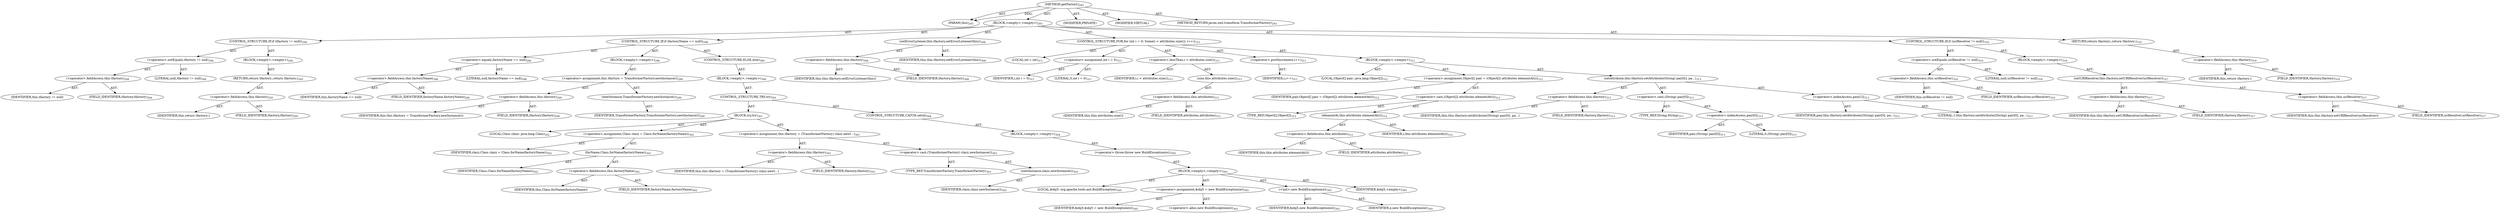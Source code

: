 digraph "getFactory" {  
"111669149702" [label = <(METHOD,getFactory)<SUB>293</SUB>> ]
"115964116997" [label = <(PARAM,this)<SUB>293</SUB>> ]
"25769803809" [label = <(BLOCK,&lt;empty&gt;,&lt;empty&gt;)<SUB>293</SUB>> ]
"47244640278" [label = <(CONTROL_STRUCTURE,IF,if (tfactory != null))<SUB>294</SUB>> ]
"30064771227" [label = <(&lt;operator&gt;.notEquals,tfactory != null)<SUB>294</SUB>> ]
"30064771228" [label = <(&lt;operator&gt;.fieldAccess,this.tfactory)<SUB>294</SUB>> ]
"68719476870" [label = <(IDENTIFIER,this,tfactory != null)> ]
"55834574885" [label = <(FIELD_IDENTIFIER,tfactory,tfactory)<SUB>294</SUB>> ]
"90194313241" [label = <(LITERAL,null,tfactory != null)<SUB>294</SUB>> ]
"25769803810" [label = <(BLOCK,&lt;empty&gt;,&lt;empty&gt;)<SUB>294</SUB>> ]
"146028888065" [label = <(RETURN,return tfactory;,return tfactory;)<SUB>295</SUB>> ]
"30064771229" [label = <(&lt;operator&gt;.fieldAccess,this.tfactory)<SUB>295</SUB>> ]
"68719476871" [label = <(IDENTIFIER,this,return tfactory;)> ]
"55834574886" [label = <(FIELD_IDENTIFIER,tfactory,tfactory)<SUB>295</SUB>> ]
"47244640279" [label = <(CONTROL_STRUCTURE,IF,if (factoryName == null))<SUB>298</SUB>> ]
"30064771230" [label = <(&lt;operator&gt;.equals,factoryName == null)<SUB>298</SUB>> ]
"30064771231" [label = <(&lt;operator&gt;.fieldAccess,this.factoryName)<SUB>298</SUB>> ]
"68719476872" [label = <(IDENTIFIER,this,factoryName == null)> ]
"55834574887" [label = <(FIELD_IDENTIFIER,factoryName,factoryName)<SUB>298</SUB>> ]
"90194313242" [label = <(LITERAL,null,factoryName == null)<SUB>298</SUB>> ]
"25769803811" [label = <(BLOCK,&lt;empty&gt;,&lt;empty&gt;)<SUB>298</SUB>> ]
"30064771232" [label = <(&lt;operator&gt;.assignment,this.tfactory = TransformerFactory.newInstance())<SUB>299</SUB>> ]
"30064771233" [label = <(&lt;operator&gt;.fieldAccess,this.tfactory)<SUB>299</SUB>> ]
"68719476873" [label = <(IDENTIFIER,this,this.tfactory = TransformerFactory.newInstance())> ]
"55834574888" [label = <(FIELD_IDENTIFIER,tfactory,tfactory)<SUB>299</SUB>> ]
"30064771234" [label = <(newInstance,TransformerFactory.newInstance())<SUB>299</SUB>> ]
"68719476874" [label = <(IDENTIFIER,TransformerFactory,TransformerFactory.newInstance())<SUB>299</SUB>> ]
"47244640280" [label = <(CONTROL_STRUCTURE,ELSE,else)<SUB>300</SUB>> ]
"25769803812" [label = <(BLOCK,&lt;empty&gt;,&lt;empty&gt;)<SUB>300</SUB>> ]
"47244640281" [label = <(CONTROL_STRUCTURE,TRY,try)<SUB>301</SUB>> ]
"25769803813" [label = <(BLOCK,try,try)<SUB>301</SUB>> ]
"94489280530" [label = <(LOCAL,Class clazz: java.lang.Class)<SUB>302</SUB>> ]
"30064771235" [label = <(&lt;operator&gt;.assignment,Class clazz = Class.forName(factoryName))<SUB>302</SUB>> ]
"68719476875" [label = <(IDENTIFIER,clazz,Class clazz = Class.forName(factoryName))<SUB>302</SUB>> ]
"30064771236" [label = <(forName,Class.forName(factoryName))<SUB>302</SUB>> ]
"68719476876" [label = <(IDENTIFIER,Class,Class.forName(factoryName))<SUB>302</SUB>> ]
"30064771237" [label = <(&lt;operator&gt;.fieldAccess,this.factoryName)<SUB>302</SUB>> ]
"68719476877" [label = <(IDENTIFIER,this,Class.forName(factoryName))> ]
"55834574889" [label = <(FIELD_IDENTIFIER,factoryName,factoryName)<SUB>302</SUB>> ]
"30064771238" [label = <(&lt;operator&gt;.assignment,this.tfactory = (TransformerFactory) clazz.newI...)<SUB>303</SUB>> ]
"30064771239" [label = <(&lt;operator&gt;.fieldAccess,this.tfactory)<SUB>303</SUB>> ]
"68719476878" [label = <(IDENTIFIER,this,this.tfactory = (TransformerFactory) clazz.newI...)> ]
"55834574890" [label = <(FIELD_IDENTIFIER,tfactory,tfactory)<SUB>303</SUB>> ]
"30064771240" [label = <(&lt;operator&gt;.cast,(TransformerFactory) clazz.newInstance())<SUB>303</SUB>> ]
"180388626434" [label = <(TYPE_REF,TransformerFactory,TransformerFactory)<SUB>303</SUB>> ]
"30064771241" [label = <(newInstance,clazz.newInstance())<SUB>303</SUB>> ]
"68719476879" [label = <(IDENTIFIER,clazz,clazz.newInstance())<SUB>303</SUB>> ]
"47244640282" [label = <(CONTROL_STRUCTURE,CATCH,catch)<SUB>304</SUB>> ]
"25769803814" [label = <(BLOCK,&lt;empty&gt;,&lt;empty&gt;)<SUB>304</SUB>> ]
"30064771242" [label = <(&lt;operator&gt;.throw,throw new BuildException(e);)<SUB>305</SUB>> ]
"25769803815" [label = <(BLOCK,&lt;empty&gt;,&lt;empty&gt;)<SUB>305</SUB>> ]
"94489280531" [label = <(LOCAL,$obj5: org.apache.tools.ant.BuildException)<SUB>305</SUB>> ]
"30064771243" [label = <(&lt;operator&gt;.assignment,$obj5 = new BuildException(e))<SUB>305</SUB>> ]
"68719476880" [label = <(IDENTIFIER,$obj5,$obj5 = new BuildException(e))<SUB>305</SUB>> ]
"30064771244" [label = <(&lt;operator&gt;.alloc,new BuildException(e))<SUB>305</SUB>> ]
"30064771245" [label = <(&lt;init&gt;,new BuildException(e))<SUB>305</SUB>> ]
"68719476881" [label = <(IDENTIFIER,$obj5,new BuildException(e))<SUB>305</SUB>> ]
"68719476882" [label = <(IDENTIFIER,e,new BuildException(e))<SUB>305</SUB>> ]
"68719476883" [label = <(IDENTIFIER,$obj5,&lt;empty&gt;)<SUB>305</SUB>> ]
"30064771246" [label = <(setErrorListener,this.tfactory.setErrorListener(this))<SUB>308</SUB>> ]
"30064771247" [label = <(&lt;operator&gt;.fieldAccess,this.tfactory)<SUB>308</SUB>> ]
"68719476884" [label = <(IDENTIFIER,this,this.tfactory.setErrorListener(this))> ]
"55834574891" [label = <(FIELD_IDENTIFIER,tfactory,tfactory)<SUB>308</SUB>> ]
"68719476746" [label = <(IDENTIFIER,this,this.tfactory.setErrorListener(this))<SUB>308</SUB>> ]
"47244640283" [label = <(CONTROL_STRUCTURE,FOR,for (int i = 0; Some(i &lt; attributes.size()); i++))<SUB>311</SUB>> ]
"94489280532" [label = <(LOCAL,int i: int)<SUB>311</SUB>> ]
"30064771248" [label = <(&lt;operator&gt;.assignment,int i = 0)<SUB>311</SUB>> ]
"68719476885" [label = <(IDENTIFIER,i,int i = 0)<SUB>311</SUB>> ]
"90194313243" [label = <(LITERAL,0,int i = 0)<SUB>311</SUB>> ]
"30064771249" [label = <(&lt;operator&gt;.lessThan,i &lt; attributes.size())<SUB>311</SUB>> ]
"68719476886" [label = <(IDENTIFIER,i,i &lt; attributes.size())<SUB>311</SUB>> ]
"30064771250" [label = <(size,this.attributes.size())<SUB>311</SUB>> ]
"30064771251" [label = <(&lt;operator&gt;.fieldAccess,this.attributes)<SUB>311</SUB>> ]
"68719476887" [label = <(IDENTIFIER,this,this.attributes.size())> ]
"55834574892" [label = <(FIELD_IDENTIFIER,attributes,attributes)<SUB>311</SUB>> ]
"30064771252" [label = <(&lt;operator&gt;.postIncrement,i++)<SUB>311</SUB>> ]
"68719476888" [label = <(IDENTIFIER,i,i++)<SUB>311</SUB>> ]
"25769803816" [label = <(BLOCK,&lt;empty&gt;,&lt;empty&gt;)<SUB>311</SUB>> ]
"94489280533" [label = <(LOCAL,Object[] pair: java.lang.Object[])<SUB>312</SUB>> ]
"30064771253" [label = <(&lt;operator&gt;.assignment,Object[] pair = (Object[]) attributes.elementAt(i))<SUB>312</SUB>> ]
"68719476889" [label = <(IDENTIFIER,pair,Object[] pair = (Object[]) attributes.elementAt(i))<SUB>312</SUB>> ]
"30064771254" [label = <(&lt;operator&gt;.cast,(Object[]) attributes.elementAt(i))<SUB>312</SUB>> ]
"180388626435" [label = <(TYPE_REF,Object[],Object[])<SUB>312</SUB>> ]
"30064771255" [label = <(elementAt,this.attributes.elementAt(i))<SUB>312</SUB>> ]
"30064771256" [label = <(&lt;operator&gt;.fieldAccess,this.attributes)<SUB>312</SUB>> ]
"68719476890" [label = <(IDENTIFIER,this,this.attributes.elementAt(i))> ]
"55834574893" [label = <(FIELD_IDENTIFIER,attributes,attributes)<SUB>312</SUB>> ]
"68719476891" [label = <(IDENTIFIER,i,this.attributes.elementAt(i))<SUB>312</SUB>> ]
"30064771257" [label = <(setAttribute,this.tfactory.setAttribute((String) pair[0], pa...)<SUB>313</SUB>> ]
"30064771258" [label = <(&lt;operator&gt;.fieldAccess,this.tfactory)<SUB>313</SUB>> ]
"68719476892" [label = <(IDENTIFIER,this,this.tfactory.setAttribute((String) pair[0], pa...)> ]
"55834574894" [label = <(FIELD_IDENTIFIER,tfactory,tfactory)<SUB>313</SUB>> ]
"30064771259" [label = <(&lt;operator&gt;.cast,(String) pair[0])<SUB>313</SUB>> ]
"180388626436" [label = <(TYPE_REF,String,String)<SUB>313</SUB>> ]
"30064771260" [label = <(&lt;operator&gt;.indexAccess,pair[0])<SUB>313</SUB>> ]
"68719476893" [label = <(IDENTIFIER,pair,(String) pair[0])<SUB>313</SUB>> ]
"90194313244" [label = <(LITERAL,0,(String) pair[0])<SUB>313</SUB>> ]
"30064771261" [label = <(&lt;operator&gt;.indexAccess,pair[1])<SUB>313</SUB>> ]
"68719476894" [label = <(IDENTIFIER,pair,this.tfactory.setAttribute((String) pair[0], pa...)<SUB>313</SUB>> ]
"90194313245" [label = <(LITERAL,1,this.tfactory.setAttribute((String) pair[0], pa...)<SUB>313</SUB>> ]
"47244640284" [label = <(CONTROL_STRUCTURE,IF,if (uriResolver != null))<SUB>316</SUB>> ]
"30064771262" [label = <(&lt;operator&gt;.notEquals,uriResolver != null)<SUB>316</SUB>> ]
"30064771263" [label = <(&lt;operator&gt;.fieldAccess,this.uriResolver)<SUB>316</SUB>> ]
"68719476895" [label = <(IDENTIFIER,this,uriResolver != null)> ]
"55834574895" [label = <(FIELD_IDENTIFIER,uriResolver,uriResolver)<SUB>316</SUB>> ]
"90194313246" [label = <(LITERAL,null,uriResolver != null)<SUB>316</SUB>> ]
"25769803817" [label = <(BLOCK,&lt;empty&gt;,&lt;empty&gt;)<SUB>316</SUB>> ]
"30064771264" [label = <(setURIResolver,this.tfactory.setURIResolver(uriResolver))<SUB>317</SUB>> ]
"30064771265" [label = <(&lt;operator&gt;.fieldAccess,this.tfactory)<SUB>317</SUB>> ]
"68719476896" [label = <(IDENTIFIER,this,this.tfactory.setURIResolver(uriResolver))> ]
"55834574896" [label = <(FIELD_IDENTIFIER,tfactory,tfactory)<SUB>317</SUB>> ]
"30064771266" [label = <(&lt;operator&gt;.fieldAccess,this.uriResolver)<SUB>317</SUB>> ]
"68719476897" [label = <(IDENTIFIER,this,this.tfactory.setURIResolver(uriResolver))> ]
"55834574897" [label = <(FIELD_IDENTIFIER,uriResolver,uriResolver)<SUB>317</SUB>> ]
"146028888066" [label = <(RETURN,return tfactory;,return tfactory;)<SUB>319</SUB>> ]
"30064771267" [label = <(&lt;operator&gt;.fieldAccess,this.tfactory)<SUB>319</SUB>> ]
"68719476898" [label = <(IDENTIFIER,this,return tfactory;)> ]
"55834574898" [label = <(FIELD_IDENTIFIER,tfactory,tfactory)<SUB>319</SUB>> ]
"133143986200" [label = <(MODIFIER,PRIVATE)> ]
"133143986201" [label = <(MODIFIER,VIRTUAL)> ]
"128849018886" [label = <(METHOD_RETURN,javax.xml.transform.TransformerFactory)<SUB>293</SUB>> ]
  "111669149702" -> "115964116997"  [ label = "AST: "] 
  "111669149702" -> "25769803809"  [ label = "AST: "] 
  "111669149702" -> "133143986200"  [ label = "AST: "] 
  "111669149702" -> "133143986201"  [ label = "AST: "] 
  "111669149702" -> "128849018886"  [ label = "AST: "] 
  "25769803809" -> "47244640278"  [ label = "AST: "] 
  "25769803809" -> "47244640279"  [ label = "AST: "] 
  "25769803809" -> "30064771246"  [ label = "AST: "] 
  "25769803809" -> "47244640283"  [ label = "AST: "] 
  "25769803809" -> "47244640284"  [ label = "AST: "] 
  "25769803809" -> "146028888066"  [ label = "AST: "] 
  "47244640278" -> "30064771227"  [ label = "AST: "] 
  "47244640278" -> "25769803810"  [ label = "AST: "] 
  "30064771227" -> "30064771228"  [ label = "AST: "] 
  "30064771227" -> "90194313241"  [ label = "AST: "] 
  "30064771228" -> "68719476870"  [ label = "AST: "] 
  "30064771228" -> "55834574885"  [ label = "AST: "] 
  "25769803810" -> "146028888065"  [ label = "AST: "] 
  "146028888065" -> "30064771229"  [ label = "AST: "] 
  "30064771229" -> "68719476871"  [ label = "AST: "] 
  "30064771229" -> "55834574886"  [ label = "AST: "] 
  "47244640279" -> "30064771230"  [ label = "AST: "] 
  "47244640279" -> "25769803811"  [ label = "AST: "] 
  "47244640279" -> "47244640280"  [ label = "AST: "] 
  "30064771230" -> "30064771231"  [ label = "AST: "] 
  "30064771230" -> "90194313242"  [ label = "AST: "] 
  "30064771231" -> "68719476872"  [ label = "AST: "] 
  "30064771231" -> "55834574887"  [ label = "AST: "] 
  "25769803811" -> "30064771232"  [ label = "AST: "] 
  "30064771232" -> "30064771233"  [ label = "AST: "] 
  "30064771232" -> "30064771234"  [ label = "AST: "] 
  "30064771233" -> "68719476873"  [ label = "AST: "] 
  "30064771233" -> "55834574888"  [ label = "AST: "] 
  "30064771234" -> "68719476874"  [ label = "AST: "] 
  "47244640280" -> "25769803812"  [ label = "AST: "] 
  "25769803812" -> "47244640281"  [ label = "AST: "] 
  "47244640281" -> "25769803813"  [ label = "AST: "] 
  "47244640281" -> "47244640282"  [ label = "AST: "] 
  "25769803813" -> "94489280530"  [ label = "AST: "] 
  "25769803813" -> "30064771235"  [ label = "AST: "] 
  "25769803813" -> "30064771238"  [ label = "AST: "] 
  "30064771235" -> "68719476875"  [ label = "AST: "] 
  "30064771235" -> "30064771236"  [ label = "AST: "] 
  "30064771236" -> "68719476876"  [ label = "AST: "] 
  "30064771236" -> "30064771237"  [ label = "AST: "] 
  "30064771237" -> "68719476877"  [ label = "AST: "] 
  "30064771237" -> "55834574889"  [ label = "AST: "] 
  "30064771238" -> "30064771239"  [ label = "AST: "] 
  "30064771238" -> "30064771240"  [ label = "AST: "] 
  "30064771239" -> "68719476878"  [ label = "AST: "] 
  "30064771239" -> "55834574890"  [ label = "AST: "] 
  "30064771240" -> "180388626434"  [ label = "AST: "] 
  "30064771240" -> "30064771241"  [ label = "AST: "] 
  "30064771241" -> "68719476879"  [ label = "AST: "] 
  "47244640282" -> "25769803814"  [ label = "AST: "] 
  "25769803814" -> "30064771242"  [ label = "AST: "] 
  "30064771242" -> "25769803815"  [ label = "AST: "] 
  "25769803815" -> "94489280531"  [ label = "AST: "] 
  "25769803815" -> "30064771243"  [ label = "AST: "] 
  "25769803815" -> "30064771245"  [ label = "AST: "] 
  "25769803815" -> "68719476883"  [ label = "AST: "] 
  "30064771243" -> "68719476880"  [ label = "AST: "] 
  "30064771243" -> "30064771244"  [ label = "AST: "] 
  "30064771245" -> "68719476881"  [ label = "AST: "] 
  "30064771245" -> "68719476882"  [ label = "AST: "] 
  "30064771246" -> "30064771247"  [ label = "AST: "] 
  "30064771246" -> "68719476746"  [ label = "AST: "] 
  "30064771247" -> "68719476884"  [ label = "AST: "] 
  "30064771247" -> "55834574891"  [ label = "AST: "] 
  "47244640283" -> "94489280532"  [ label = "AST: "] 
  "47244640283" -> "30064771248"  [ label = "AST: "] 
  "47244640283" -> "30064771249"  [ label = "AST: "] 
  "47244640283" -> "30064771252"  [ label = "AST: "] 
  "47244640283" -> "25769803816"  [ label = "AST: "] 
  "30064771248" -> "68719476885"  [ label = "AST: "] 
  "30064771248" -> "90194313243"  [ label = "AST: "] 
  "30064771249" -> "68719476886"  [ label = "AST: "] 
  "30064771249" -> "30064771250"  [ label = "AST: "] 
  "30064771250" -> "30064771251"  [ label = "AST: "] 
  "30064771251" -> "68719476887"  [ label = "AST: "] 
  "30064771251" -> "55834574892"  [ label = "AST: "] 
  "30064771252" -> "68719476888"  [ label = "AST: "] 
  "25769803816" -> "94489280533"  [ label = "AST: "] 
  "25769803816" -> "30064771253"  [ label = "AST: "] 
  "25769803816" -> "30064771257"  [ label = "AST: "] 
  "30064771253" -> "68719476889"  [ label = "AST: "] 
  "30064771253" -> "30064771254"  [ label = "AST: "] 
  "30064771254" -> "180388626435"  [ label = "AST: "] 
  "30064771254" -> "30064771255"  [ label = "AST: "] 
  "30064771255" -> "30064771256"  [ label = "AST: "] 
  "30064771255" -> "68719476891"  [ label = "AST: "] 
  "30064771256" -> "68719476890"  [ label = "AST: "] 
  "30064771256" -> "55834574893"  [ label = "AST: "] 
  "30064771257" -> "30064771258"  [ label = "AST: "] 
  "30064771257" -> "30064771259"  [ label = "AST: "] 
  "30064771257" -> "30064771261"  [ label = "AST: "] 
  "30064771258" -> "68719476892"  [ label = "AST: "] 
  "30064771258" -> "55834574894"  [ label = "AST: "] 
  "30064771259" -> "180388626436"  [ label = "AST: "] 
  "30064771259" -> "30064771260"  [ label = "AST: "] 
  "30064771260" -> "68719476893"  [ label = "AST: "] 
  "30064771260" -> "90194313244"  [ label = "AST: "] 
  "30064771261" -> "68719476894"  [ label = "AST: "] 
  "30064771261" -> "90194313245"  [ label = "AST: "] 
  "47244640284" -> "30064771262"  [ label = "AST: "] 
  "47244640284" -> "25769803817"  [ label = "AST: "] 
  "30064771262" -> "30064771263"  [ label = "AST: "] 
  "30064771262" -> "90194313246"  [ label = "AST: "] 
  "30064771263" -> "68719476895"  [ label = "AST: "] 
  "30064771263" -> "55834574895"  [ label = "AST: "] 
  "25769803817" -> "30064771264"  [ label = "AST: "] 
  "30064771264" -> "30064771265"  [ label = "AST: "] 
  "30064771264" -> "30064771266"  [ label = "AST: "] 
  "30064771265" -> "68719476896"  [ label = "AST: "] 
  "30064771265" -> "55834574896"  [ label = "AST: "] 
  "30064771266" -> "68719476897"  [ label = "AST: "] 
  "30064771266" -> "55834574897"  [ label = "AST: "] 
  "146028888066" -> "30064771267"  [ label = "AST: "] 
  "30064771267" -> "68719476898"  [ label = "AST: "] 
  "30064771267" -> "55834574898"  [ label = "AST: "] 
  "111669149702" -> "115964116997"  [ label = "DDG: "] 
}
